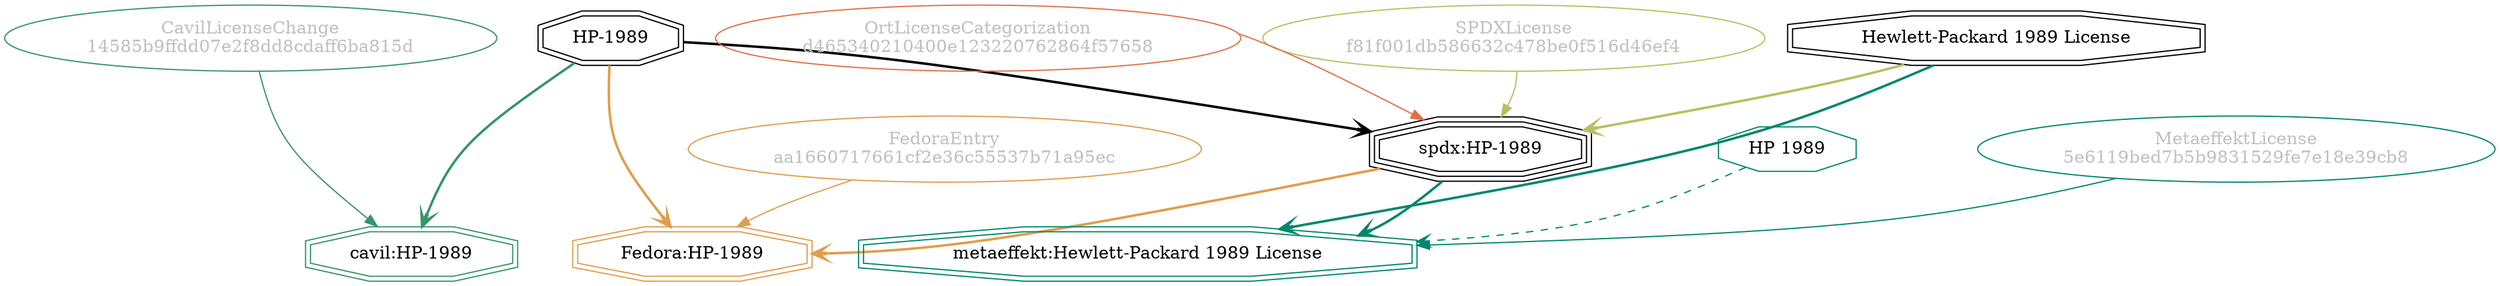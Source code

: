 strict digraph {
    node [shape=box];
    graph [splines=curved];
    2069 [label="SPDXLicense\nf81f001db586632c478be0f516d46ef4"
         ,fontcolor=gray
         ,color="#b8bf62"
         ,fillcolor="beige;1"
         ,shape=ellipse];
    2070 [label="spdx:HP-1989"
         ,shape=tripleoctagon];
    2071 [label="HP-1989"
         ,shape=doubleoctagon];
    2072 [label="Hewlett-Packard 1989 License"
         ,shape=doubleoctagon];
    6741 [label="FedoraEntry\naa1660717661cf2e36c55537b71a95ec"
         ,fontcolor=gray
         ,color="#e09d4b"
         ,fillcolor="beige;1"
         ,shape=ellipse];
    6742 [label="Fedora:HP-1989"
         ,color="#e09d4b"
         ,shape=doubleoctagon];
    28735 [label="OrtLicenseCategorization\nd465340210400e123220762864f57658"
          ,fontcolor=gray
          ,color="#e06f45"
          ,fillcolor="beige;1"
          ,shape=ellipse];
    36946 [label="CavilLicenseChange\n14585b9ffdd07e2f8dd8cdaff6ba815d"
          ,fontcolor=gray
          ,color="#379469"
          ,fillcolor="beige;1"
          ,shape=ellipse];
    36947 [label="cavil:HP-1989"
          ,color="#379469"
          ,shape=doubleoctagon];
    43342 [label="MetaeffektLicense\n5e6119bed7b5b9831529fe7e18e39cb8"
          ,fontcolor=gray
          ,color="#00876c"
          ,fillcolor="beige;1"
          ,shape=ellipse];
    43343 [label="metaeffekt:Hewlett-Packard 1989 License"
          ,color="#00876c"
          ,shape=doubleoctagon];
    43344 [label="HP 1989"
          ,color="#00876c"
          ,shape=octagon];
    2069 -> 2070 [weight=0.5
                 ,color="#b8bf62"];
    2070 -> 6742 [style=bold
                 ,arrowhead=vee
                 ,weight=0.7
                 ,color="#e09d4b"];
    2070 -> 43343 [style=bold
                  ,arrowhead=vee
                  ,weight=0.7
                  ,color="#00876c"];
    2071 -> 2070 [style=bold
                 ,arrowhead=vee
                 ,weight=0.7];
    2071 -> 6742 [style=bold
                 ,arrowhead=vee
                 ,weight=0.7
                 ,color="#e09d4b"];
    2071 -> 36947 [style=bold
                  ,arrowhead=vee
                  ,weight=0.7
                  ,color="#379469"];
    2071 -> 36947 [style=bold
                  ,arrowhead=vee
                  ,weight=0.7
                  ,color="#379469"];
    2072 -> 2070 [style=bold
                 ,arrowhead=vee
                 ,weight=0.7
                 ,color="#b8bf62"];
    2072 -> 43343 [style=bold
                  ,arrowhead=vee
                  ,weight=0.7
                  ,color="#00876c"];
    6741 -> 6742 [weight=0.5
                 ,color="#e09d4b"];
    28735 -> 2070 [weight=0.5
                  ,color="#e06f45"];
    36946 -> 36947 [weight=0.5
                   ,color="#379469"];
    43342 -> 43343 [weight=0.5
                   ,color="#00876c"];
    43344 -> 43343 [style=dashed
                   ,arrowhead=vee
                   ,weight=0.5
                   ,color="#00876c"];
}
